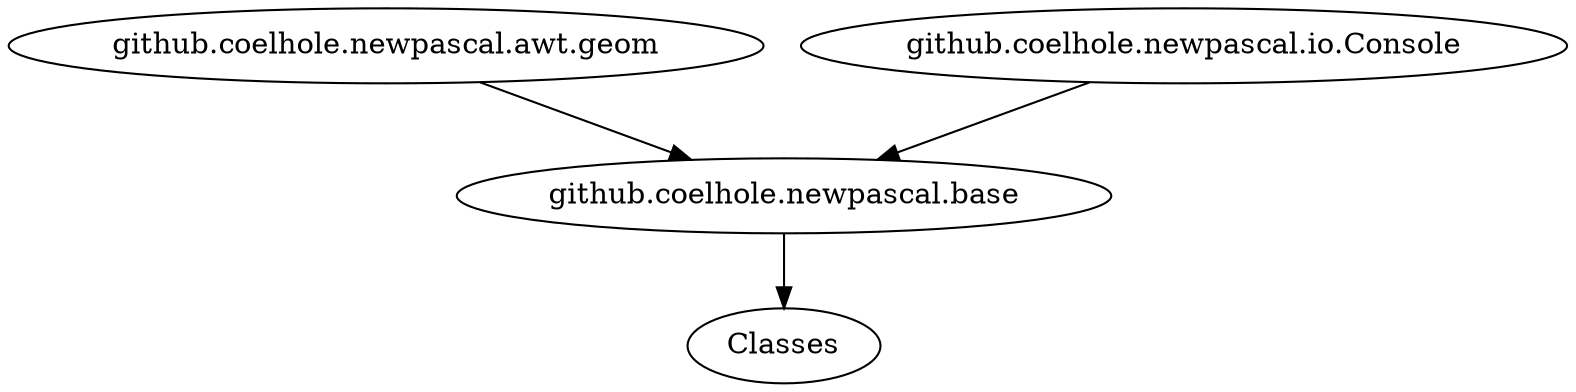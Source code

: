 DiGraph Uses {
  "github.coelhole.newpascal.awt.geom" -> "github.coelhole.newpascal.base"
  "github.coelhole.newpascal.awt.geom" [href="github.coelhole.newpascal.awt.geom.html"]
  "github.coelhole.newpascal.base" -> "Classes"
  "github.coelhole.newpascal.base" [href="github.coelhole.newpascal.base.html"]
  "github.coelhole.newpascal.io.Console" -> "github.coelhole.newpascal.base"
  "github.coelhole.newpascal.io.Console" [href="github.coelhole.newpascal.io.Console.html"]
}
